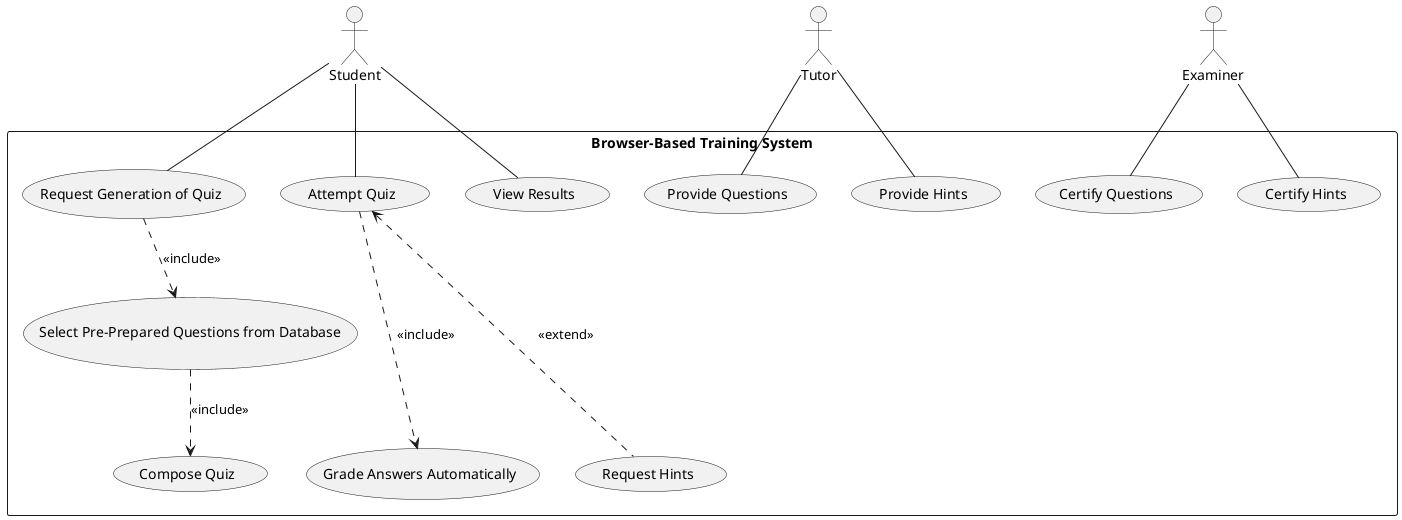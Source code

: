 @startuml browser-based_training_system
top to bottom direction

actor Student
actor Tutor

rectangle "Browser-Based Training System" {
    usecase "Request Generation of Quiz" as request_quiz
    usecase "Select Pre-Prepared Questions from Database" as select_questions
    usecase "Compose Quiz" as compose_quiz
    usecase "Attempt Quiz" as attempt_quiz
    usecase "Request Hints" as request_hints
    usecase "Grade Answers Automatically" as grade_automatically
    usecase "View Results" as view_results
    usecase "Provide Questions" as provide_questions
    usecase "Provide Hints" as provide_hints
    usecase "Certify Questions" as certify_questions
    usecase "Certify Hints" as certify_hints
}

Student -- request_quiz
request_quiz ..> select_questions: <<include>>
select_questions ..> compose_quiz: <<include>>
Student -- attempt_quiz
attempt_quiz <... request_hints: <<extend>>
attempt_quiz ...> grade_automatically: <<include>>
Student -- view_results
Tutor -- provide_questions
Tutor -- provide_hints
Examiner -- certify_questions
Examiner -- certify_hints

@enduml